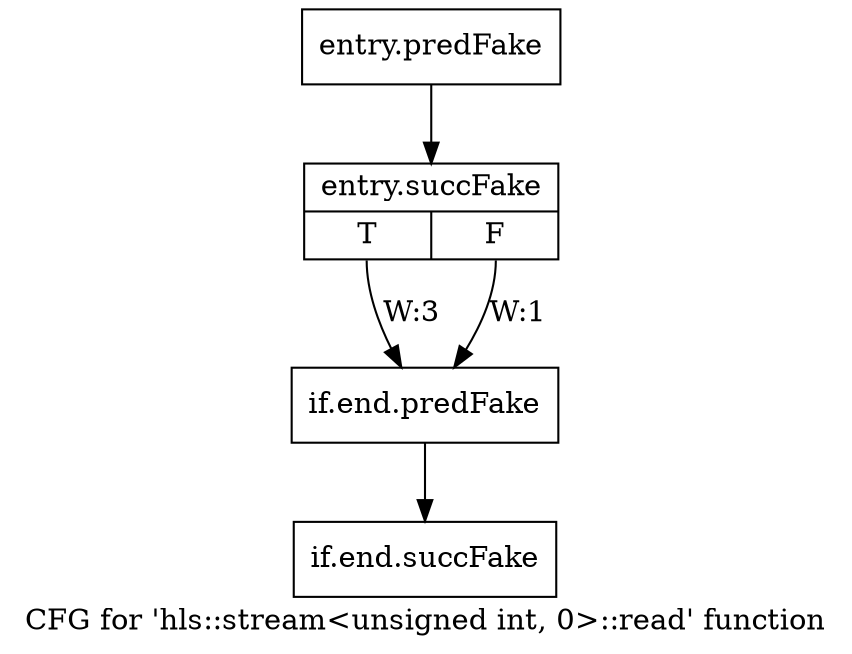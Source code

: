 digraph "CFG for 'hls::stream\<unsigned int, 0\>::read' function" {
	label="CFG for 'hls::stream\<unsigned int, 0\>::read' function";

	Node0x55c8c40 [shape=record,filename="",linenumber="",label="{entry.predFake}"];
	Node0x55c8c40 -> Node0x5501470[ callList="" memoryops="" filename="/tools/Xilinx/Vitis_HLS/2023.1/include/hls_stream.h" execusionnum="2"];
	Node0x5501470 [shape=record,filename="/tools/Xilinx/Vitis_HLS/2023.1/include/hls_stream.h",linenumber="468",label="{entry.succFake|{<s0>T|<s1>F}}"];
	Node0x5501470:s0 -> Node0x55c9670[label="W:3"];
	Node0x5501470:s1 -> Node0x55c9670[label="W:1" callList="" memoryops="" filename="/tools/Xilinx/Vitis_HLS/2023.1/include/hls_stream.h" execusionnum="0"];
	Node0x55c9670 [shape=record,filename="/tools/Xilinx/Vitis_HLS/2023.1/include/hls_stream.h",linenumber="470",label="{if.end.predFake}"];
	Node0x55c9670 -> Node0x5501770[ callList="" memoryops="" filename="/tools/Xilinx/Vitis_HLS/2023.1/include/hls_stream.h" execusionnum="2"];
	Node0x5501770 [shape=record,filename="/tools/Xilinx/Vitis_HLS/2023.1/include/hls_stream.h",linenumber="470",label="{if.end.succFake}"];
}
